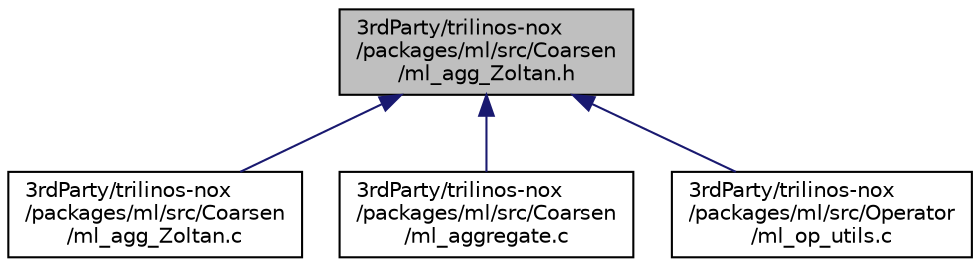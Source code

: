 digraph "3rdParty/trilinos-nox/packages/ml/src/Coarsen/ml_agg_Zoltan.h"
{
  edge [fontname="Helvetica",fontsize="10",labelfontname="Helvetica",labelfontsize="10"];
  node [fontname="Helvetica",fontsize="10",shape=record];
  Node8 [label="3rdParty/trilinos-nox\l/packages/ml/src/Coarsen\l/ml_agg_Zoltan.h",height=0.2,width=0.4,color="black", fillcolor="grey75", style="filled", fontcolor="black"];
  Node8 -> Node9 [dir="back",color="midnightblue",fontsize="10",style="solid",fontname="Helvetica"];
  Node9 [label="3rdParty/trilinos-nox\l/packages/ml/src/Coarsen\l/ml_agg_Zoltan.c",height=0.2,width=0.4,color="black", fillcolor="white", style="filled",URL="$d4/dc9/ml__agg___zoltan_8c.html"];
  Node8 -> Node10 [dir="back",color="midnightblue",fontsize="10",style="solid",fontname="Helvetica"];
  Node10 [label="3rdParty/trilinos-nox\l/packages/ml/src/Coarsen\l/ml_aggregate.c",height=0.2,width=0.4,color="black", fillcolor="white", style="filled",URL="$db/dda/ml__aggregate_8c.html"];
  Node8 -> Node11 [dir="back",color="midnightblue",fontsize="10",style="solid",fontname="Helvetica"];
  Node11 [label="3rdParty/trilinos-nox\l/packages/ml/src/Operator\l/ml_op_utils.c",height=0.2,width=0.4,color="black", fillcolor="white", style="filled",URL="$dc/d11/ml__op__utils_8c.html"];
}
